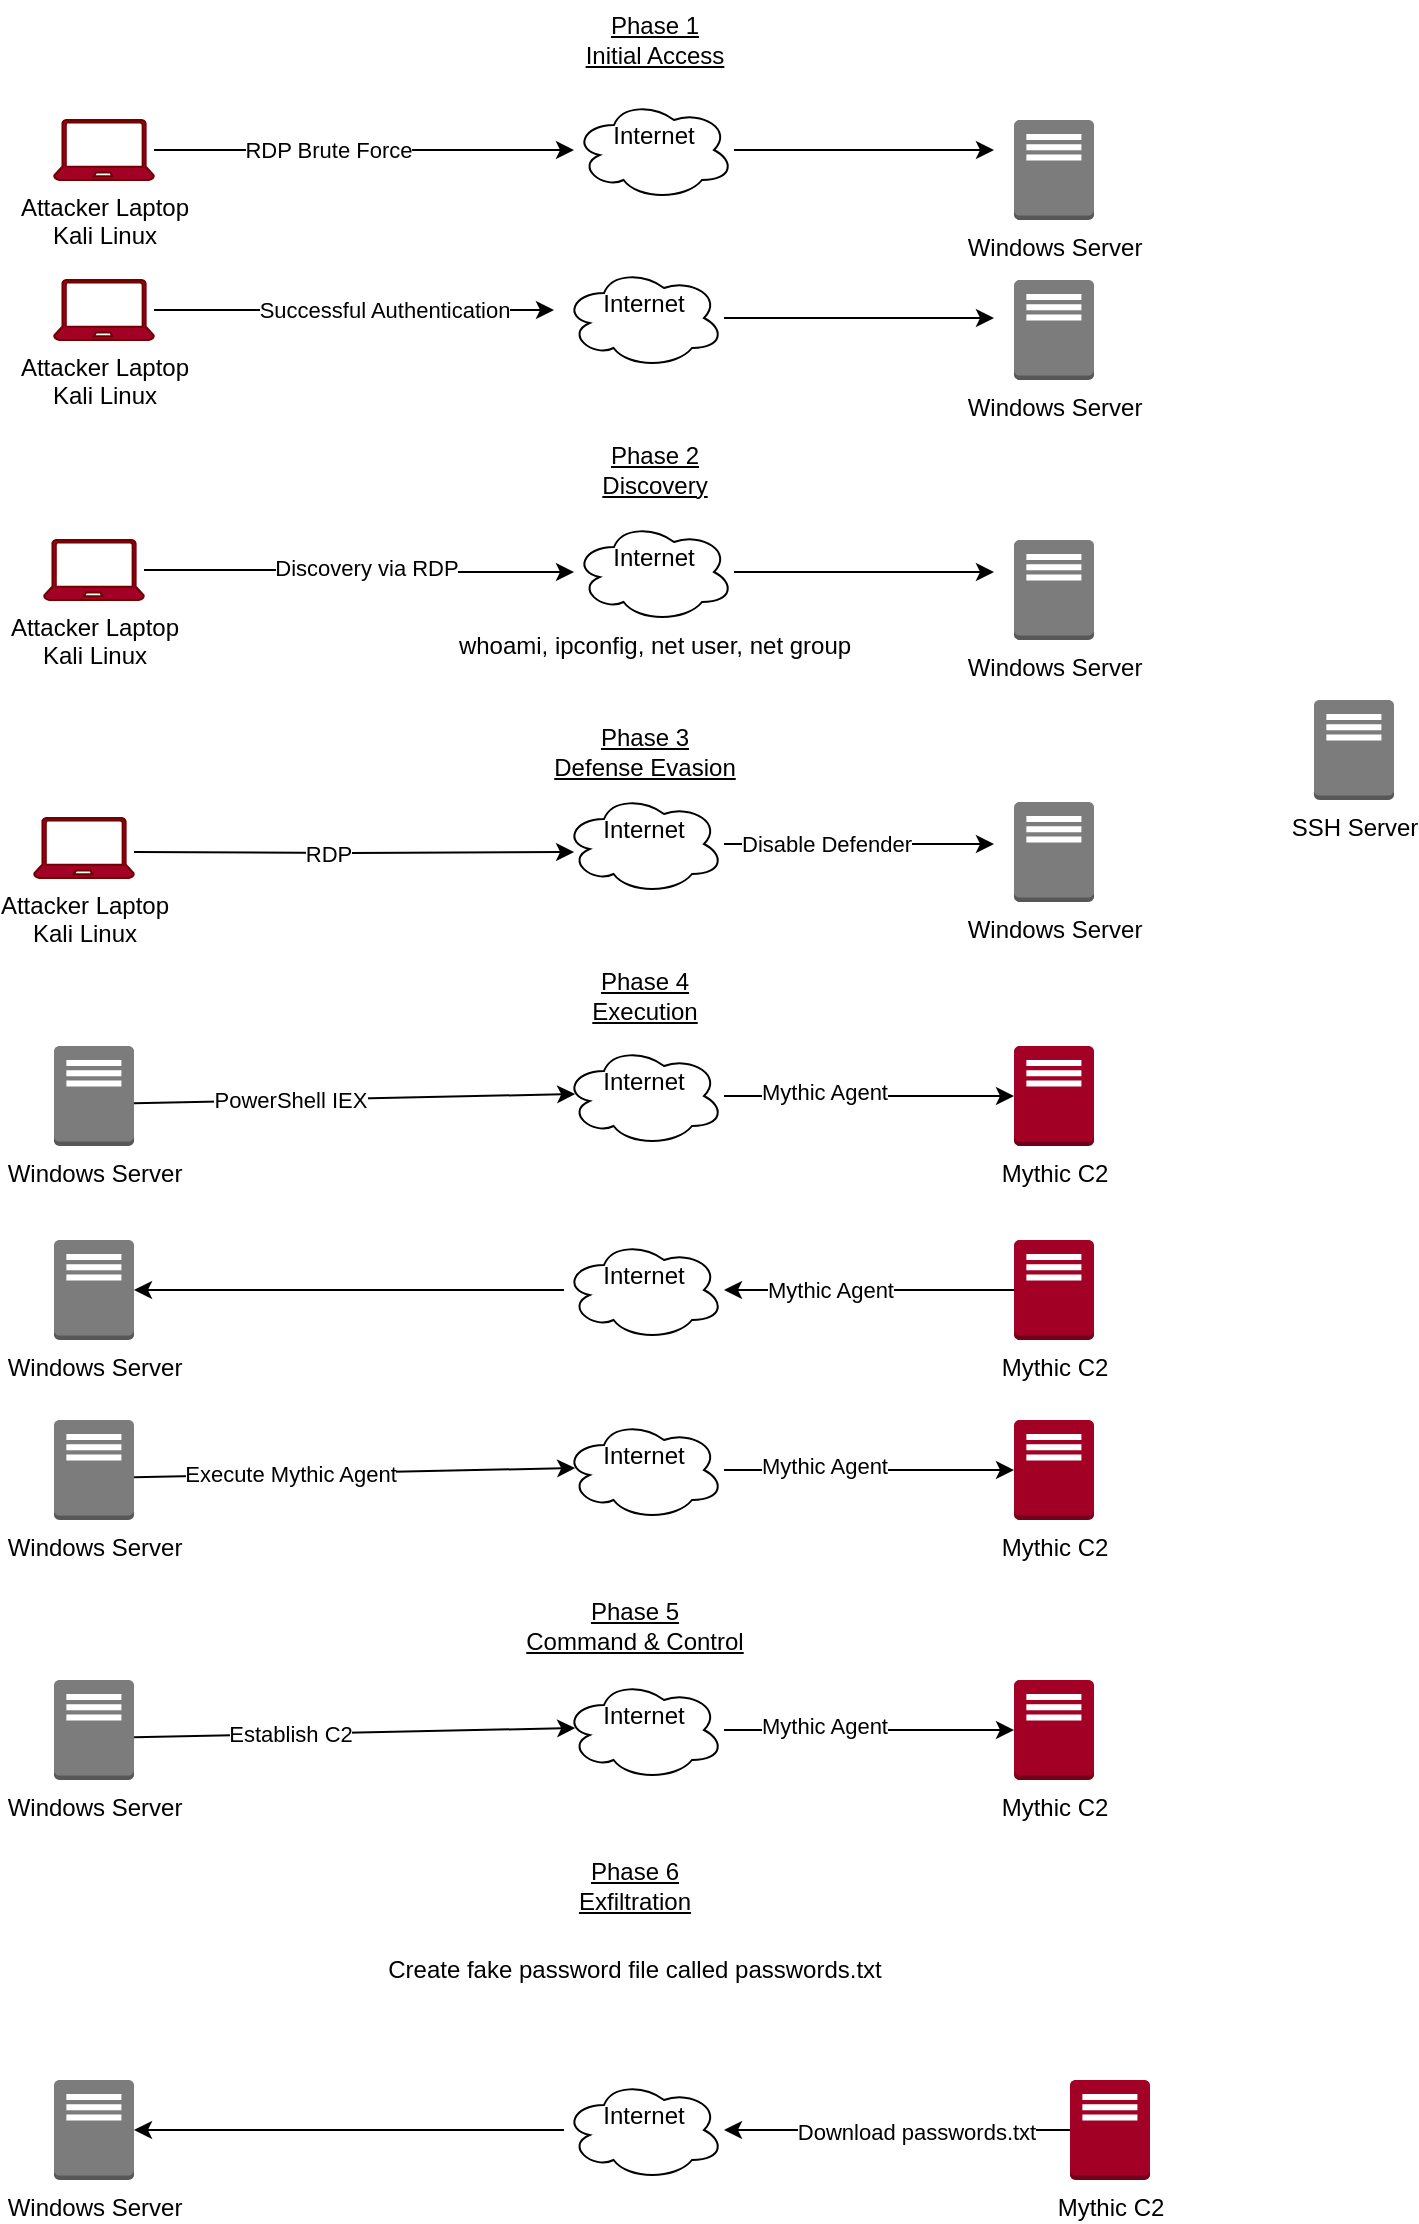 <mxfile version="24.9.0">
  <diagram name="Page-1" id="QHZh514AONBUXXKokW-p">
    <mxGraphModel dx="880" dy="460" grid="1" gridSize="10" guides="1" tooltips="1" connect="1" arrows="1" fold="1" page="1" pageScale="1" pageWidth="850" pageHeight="1100" math="0" shadow="0">
      <root>
        <mxCell id="0" />
        <mxCell id="1" parent="0" />
        <mxCell id="ndew--mEYRyhN8e9muN3-3" value="Windows Server" style="outlineConnect=0;dashed=0;verticalLabelPosition=bottom;verticalAlign=top;align=center;html=1;shape=mxgraph.aws3.traditional_server;fillColor=#7D7C7C;gradientColor=none;" vertex="1" parent="1">
          <mxGeometry x="570" y="70" width="40" height="50" as="geometry" />
        </mxCell>
        <mxCell id="ndew--mEYRyhN8e9muN3-5" value="SSH Server" style="outlineConnect=0;dashed=0;verticalLabelPosition=bottom;verticalAlign=top;align=center;html=1;shape=mxgraph.aws3.traditional_server;fillColor=#7D7C7C;gradientColor=none;" vertex="1" parent="1">
          <mxGeometry x="720" y="360" width="40" height="50" as="geometry" />
        </mxCell>
        <mxCell id="ndew--mEYRyhN8e9muN3-63" style="edgeStyle=orthogonalEdgeStyle;rounded=0;orthogonalLoop=1;jettySize=auto;html=1;" edge="1" parent="1" source="ndew--mEYRyhN8e9muN3-8" target="ndew--mEYRyhN8e9muN3-9">
          <mxGeometry relative="1" as="geometry" />
        </mxCell>
        <mxCell id="ndew--mEYRyhN8e9muN3-65" value="RDP Brute Force" style="edgeLabel;html=1;align=center;verticalAlign=middle;resizable=0;points=[];" vertex="1" connectable="0" parent="ndew--mEYRyhN8e9muN3-63">
          <mxGeometry x="-0.171" relative="1" as="geometry">
            <mxPoint as="offset" />
          </mxGeometry>
        </mxCell>
        <mxCell id="ndew--mEYRyhN8e9muN3-8" value="&lt;font color=&quot;#000000&quot;&gt;Attacker Laptop&lt;/font&gt;&lt;div&gt;&lt;font color=&quot;#000000&quot;&gt;Kali Linux&lt;/font&gt;&lt;/div&gt;" style="verticalLabelPosition=bottom;html=1;verticalAlign=top;align=center;strokeColor=#6F0000;fillColor=#a20025;shape=mxgraph.azure.laptop;pointerEvents=1;fontColor=#ffffff;" vertex="1" parent="1">
          <mxGeometry x="90" y="70" width="50" height="30" as="geometry" />
        </mxCell>
        <mxCell id="ndew--mEYRyhN8e9muN3-64" style="edgeStyle=orthogonalEdgeStyle;rounded=0;orthogonalLoop=1;jettySize=auto;html=1;" edge="1" parent="1" source="ndew--mEYRyhN8e9muN3-9">
          <mxGeometry relative="1" as="geometry">
            <mxPoint x="560" y="85" as="targetPoint" />
          </mxGeometry>
        </mxCell>
        <mxCell id="ndew--mEYRyhN8e9muN3-9" value="Internet&lt;div&gt;&lt;br&gt;&lt;/div&gt;" style="ellipse;shape=cloud;whiteSpace=wrap;html=1;align=center;" vertex="1" parent="1">
          <mxGeometry x="350" y="60" width="80" height="50" as="geometry" />
        </mxCell>
        <mxCell id="ndew--mEYRyhN8e9muN3-10" value="&lt;u&gt;Phase 1&lt;/u&gt;&lt;div&gt;&lt;u&gt;Initial Access&lt;/u&gt;&lt;/div&gt;" style="text;html=1;align=center;verticalAlign=middle;resizable=0;points=[];autosize=1;strokeColor=none;fillColor=none;" vertex="1" parent="1">
          <mxGeometry x="345" y="10" width="90" height="40" as="geometry" />
        </mxCell>
        <mxCell id="ndew--mEYRyhN8e9muN3-66" style="edgeStyle=orthogonalEdgeStyle;rounded=0;orthogonalLoop=1;jettySize=auto;html=1;" edge="1" parent="1" source="ndew--mEYRyhN8e9muN3-11">
          <mxGeometry relative="1" as="geometry">
            <mxPoint x="340" y="165" as="targetPoint" />
          </mxGeometry>
        </mxCell>
        <mxCell id="ndew--mEYRyhN8e9muN3-70" value="Successful Authentication" style="edgeLabel;html=1;align=center;verticalAlign=middle;resizable=0;points=[];" vertex="1" connectable="0" parent="ndew--mEYRyhN8e9muN3-66">
          <mxGeometry x="0.152" y="1" relative="1" as="geometry">
            <mxPoint as="offset" />
          </mxGeometry>
        </mxCell>
        <mxCell id="ndew--mEYRyhN8e9muN3-11" value="&lt;font color=&quot;#000000&quot;&gt;Attacker Laptop&lt;/font&gt;&lt;div&gt;&lt;font color=&quot;#000000&quot;&gt;Kali Linux&lt;/font&gt;&lt;/div&gt;" style="verticalLabelPosition=bottom;html=1;verticalAlign=top;align=center;strokeColor=#6F0000;fillColor=#a20025;shape=mxgraph.azure.laptop;pointerEvents=1;fontColor=#ffffff;" vertex="1" parent="1">
          <mxGeometry x="90" y="150" width="50" height="30" as="geometry" />
        </mxCell>
        <mxCell id="ndew--mEYRyhN8e9muN3-67" style="edgeStyle=orthogonalEdgeStyle;rounded=0;orthogonalLoop=1;jettySize=auto;html=1;" edge="1" parent="1" source="ndew--mEYRyhN8e9muN3-12">
          <mxGeometry relative="1" as="geometry">
            <mxPoint x="560" y="169" as="targetPoint" />
          </mxGeometry>
        </mxCell>
        <mxCell id="ndew--mEYRyhN8e9muN3-12" value="Internet&lt;div&gt;&lt;br&gt;&lt;/div&gt;" style="ellipse;shape=cloud;whiteSpace=wrap;html=1;align=center;" vertex="1" parent="1">
          <mxGeometry x="345" y="144" width="80" height="50" as="geometry" />
        </mxCell>
        <mxCell id="ndew--mEYRyhN8e9muN3-13" value="Windows Server" style="outlineConnect=0;dashed=0;verticalLabelPosition=bottom;verticalAlign=top;align=center;html=1;shape=mxgraph.aws3.traditional_server;fillColor=#7D7C7C;gradientColor=none;" vertex="1" parent="1">
          <mxGeometry x="570" y="150" width="40" height="50" as="geometry" />
        </mxCell>
        <mxCell id="ndew--mEYRyhN8e9muN3-14" value="&lt;u&gt;Phase 2&lt;/u&gt;&lt;div&gt;&lt;u&gt;Discovery&lt;/u&gt;&lt;/div&gt;" style="text;html=1;align=center;verticalAlign=middle;resizable=0;points=[];autosize=1;strokeColor=none;fillColor=none;" vertex="1" parent="1">
          <mxGeometry x="350" y="225" width="80" height="40" as="geometry" />
        </mxCell>
        <mxCell id="ndew--mEYRyhN8e9muN3-16" value="Windows Server" style="outlineConnect=0;dashed=0;verticalLabelPosition=bottom;verticalAlign=top;align=center;html=1;shape=mxgraph.aws3.traditional_server;fillColor=#7D7C7C;gradientColor=none;" vertex="1" parent="1">
          <mxGeometry x="570" y="280" width="40" height="50" as="geometry" />
        </mxCell>
        <mxCell id="ndew--mEYRyhN8e9muN3-72" style="edgeStyle=orthogonalEdgeStyle;rounded=0;orthogonalLoop=1;jettySize=auto;html=1;" edge="1" parent="1" source="ndew--mEYRyhN8e9muN3-17" target="ndew--mEYRyhN8e9muN3-18">
          <mxGeometry relative="1" as="geometry" />
        </mxCell>
        <mxCell id="ndew--mEYRyhN8e9muN3-74" value="Discovery via RDP" style="edgeLabel;html=1;align=center;verticalAlign=middle;resizable=0;points=[];" vertex="1" connectable="0" parent="ndew--mEYRyhN8e9muN3-72">
          <mxGeometry x="0.037" y="2" relative="1" as="geometry">
            <mxPoint as="offset" />
          </mxGeometry>
        </mxCell>
        <mxCell id="ndew--mEYRyhN8e9muN3-17" value="&lt;font color=&quot;#000000&quot;&gt;Attacker Laptop&lt;/font&gt;&lt;div&gt;&lt;font color=&quot;#000000&quot;&gt;Kali Linux&lt;/font&gt;&lt;/div&gt;" style="verticalLabelPosition=bottom;html=1;verticalAlign=top;align=center;strokeColor=#6F0000;fillColor=#a20025;shape=mxgraph.azure.laptop;pointerEvents=1;fontColor=#ffffff;" vertex="1" parent="1">
          <mxGeometry x="85" y="280" width="50" height="30" as="geometry" />
        </mxCell>
        <mxCell id="ndew--mEYRyhN8e9muN3-73" style="edgeStyle=orthogonalEdgeStyle;rounded=0;orthogonalLoop=1;jettySize=auto;html=1;" edge="1" parent="1" source="ndew--mEYRyhN8e9muN3-18">
          <mxGeometry relative="1" as="geometry">
            <mxPoint x="560" y="296" as="targetPoint" />
          </mxGeometry>
        </mxCell>
        <mxCell id="ndew--mEYRyhN8e9muN3-18" value="Internet&lt;div&gt;&lt;br&gt;&lt;/div&gt;" style="ellipse;shape=cloud;whiteSpace=wrap;html=1;align=center;" vertex="1" parent="1">
          <mxGeometry x="350" y="271" width="80" height="50" as="geometry" />
        </mxCell>
        <mxCell id="ndew--mEYRyhN8e9muN3-19" value="&lt;u&gt;Phase 3&lt;/u&gt;&lt;div&gt;&lt;u&gt;Defense Evasion&lt;/u&gt;&lt;/div&gt;" style="text;html=1;align=center;verticalAlign=middle;resizable=0;points=[];autosize=1;strokeColor=none;fillColor=none;" vertex="1" parent="1">
          <mxGeometry x="330" y="366" width="110" height="40" as="geometry" />
        </mxCell>
        <mxCell id="ndew--mEYRyhN8e9muN3-77" style="edgeStyle=orthogonalEdgeStyle;rounded=0;orthogonalLoop=1;jettySize=auto;html=1;" edge="1" parent="1" source="ndew--mEYRyhN8e9muN3-21">
          <mxGeometry relative="1" as="geometry">
            <mxPoint x="560" y="432" as="targetPoint" />
          </mxGeometry>
        </mxCell>
        <mxCell id="ndew--mEYRyhN8e9muN3-80" value="Disable Defender" style="edgeLabel;html=1;align=center;verticalAlign=middle;resizable=0;points=[];" vertex="1" connectable="0" parent="ndew--mEYRyhN8e9muN3-77">
          <mxGeometry x="-0.247" relative="1" as="geometry">
            <mxPoint as="offset" />
          </mxGeometry>
        </mxCell>
        <mxCell id="ndew--mEYRyhN8e9muN3-21" value="Internet&lt;div&gt;&lt;br&gt;&lt;/div&gt;" style="ellipse;shape=cloud;whiteSpace=wrap;html=1;align=center;" vertex="1" parent="1">
          <mxGeometry x="345" y="407" width="80" height="50" as="geometry" />
        </mxCell>
        <mxCell id="ndew--mEYRyhN8e9muN3-23" value="Windows Server" style="outlineConnect=0;dashed=0;verticalLabelPosition=bottom;verticalAlign=top;align=center;html=1;shape=mxgraph.aws3.traditional_server;fillColor=#7D7C7C;gradientColor=none;" vertex="1" parent="1">
          <mxGeometry x="90" y="533" width="40" height="50" as="geometry" />
        </mxCell>
        <mxCell id="ndew--mEYRyhN8e9muN3-24" value="Internet&lt;div&gt;&lt;br&gt;&lt;/div&gt;" style="ellipse;shape=cloud;whiteSpace=wrap;html=1;align=center;" vertex="1" parent="1">
          <mxGeometry x="345" y="533" width="80" height="50" as="geometry" />
        </mxCell>
        <mxCell id="ndew--mEYRyhN8e9muN3-25" value="&lt;font color=&quot;#000000&quot;&gt;Mythic C2&lt;/font&gt;" style="outlineConnect=0;dashed=0;verticalLabelPosition=bottom;verticalAlign=top;align=center;html=1;shape=mxgraph.aws3.traditional_server;fillColor=#a20025;fontColor=#ffffff;strokeColor=#6F0000;" vertex="1" parent="1">
          <mxGeometry x="570" y="533" width="40" height="50" as="geometry" />
        </mxCell>
        <mxCell id="ndew--mEYRyhN8e9muN3-26" value="&lt;u&gt;Phase 4&lt;/u&gt;&lt;div&gt;&lt;u&gt;Execution&lt;/u&gt;&lt;/div&gt;" style="text;html=1;align=center;verticalAlign=middle;resizable=0;points=[];autosize=1;strokeColor=none;fillColor=none;" vertex="1" parent="1">
          <mxGeometry x="345" y="488" width="80" height="40" as="geometry" />
        </mxCell>
        <mxCell id="ndew--mEYRyhN8e9muN3-27" style="rounded=0;orthogonalLoop=1;jettySize=auto;html=1;entryX=0.07;entryY=0.4;entryDx=0;entryDy=0;entryPerimeter=0;" edge="1" parent="1">
          <mxGeometry relative="1" as="geometry">
            <mxPoint x="130" y="561.584" as="sourcePoint" />
            <mxPoint x="350.6" y="557" as="targetPoint" />
          </mxGeometry>
        </mxCell>
        <mxCell id="ndew--mEYRyhN8e9muN3-29" value="PowerShell IEX" style="edgeLabel;html=1;align=center;verticalAlign=middle;resizable=0;points=[];" vertex="1" connectable="0" parent="ndew--mEYRyhN8e9muN3-27">
          <mxGeometry x="-0.293" relative="1" as="geometry">
            <mxPoint as="offset" />
          </mxGeometry>
        </mxCell>
        <mxCell id="ndew--mEYRyhN8e9muN3-28" style="edgeStyle=orthogonalEdgeStyle;rounded=0;orthogonalLoop=1;jettySize=auto;html=1;entryX=0;entryY=0.5;entryDx=0;entryDy=0;entryPerimeter=0;" edge="1" parent="1" source="ndew--mEYRyhN8e9muN3-24" target="ndew--mEYRyhN8e9muN3-25">
          <mxGeometry relative="1" as="geometry" />
        </mxCell>
        <mxCell id="ndew--mEYRyhN8e9muN3-30" value="Mythic Agent" style="edgeLabel;html=1;align=center;verticalAlign=middle;resizable=0;points=[];" vertex="1" connectable="0" parent="ndew--mEYRyhN8e9muN3-28">
          <mxGeometry x="-0.31" y="2" relative="1" as="geometry">
            <mxPoint as="offset" />
          </mxGeometry>
        </mxCell>
        <mxCell id="ndew--mEYRyhN8e9muN3-31" value="Windows Server" style="outlineConnect=0;dashed=0;verticalLabelPosition=bottom;verticalAlign=top;align=center;html=1;shape=mxgraph.aws3.traditional_server;fillColor=#7D7C7C;gradientColor=none;" vertex="1" parent="1">
          <mxGeometry x="90" y="630" width="40" height="50" as="geometry" />
        </mxCell>
        <mxCell id="ndew--mEYRyhN8e9muN3-32" value="Internet&lt;div&gt;&lt;br&gt;&lt;/div&gt;" style="ellipse;shape=cloud;whiteSpace=wrap;html=1;align=center;" vertex="1" parent="1">
          <mxGeometry x="345" y="630" width="80" height="50" as="geometry" />
        </mxCell>
        <mxCell id="ndew--mEYRyhN8e9muN3-34" style="edgeStyle=orthogonalEdgeStyle;rounded=0;orthogonalLoop=1;jettySize=auto;html=1;" edge="1" parent="1" source="ndew--mEYRyhN8e9muN3-33" target="ndew--mEYRyhN8e9muN3-32">
          <mxGeometry relative="1" as="geometry" />
        </mxCell>
        <mxCell id="ndew--mEYRyhN8e9muN3-36" value="Mythic Agent" style="edgeLabel;html=1;align=center;verticalAlign=middle;resizable=0;points=[];" vertex="1" connectable="0" parent="ndew--mEYRyhN8e9muN3-34">
          <mxGeometry x="0.269" relative="1" as="geometry">
            <mxPoint as="offset" />
          </mxGeometry>
        </mxCell>
        <mxCell id="ndew--mEYRyhN8e9muN3-33" value="&lt;font color=&quot;#000000&quot;&gt;Mythic C2&lt;/font&gt;" style="outlineConnect=0;dashed=0;verticalLabelPosition=bottom;verticalAlign=top;align=center;html=1;shape=mxgraph.aws3.traditional_server;fillColor=#a20025;fontColor=#ffffff;strokeColor=#6F0000;" vertex="1" parent="1">
          <mxGeometry x="570" y="630" width="40" height="50" as="geometry" />
        </mxCell>
        <mxCell id="ndew--mEYRyhN8e9muN3-35" style="edgeStyle=orthogonalEdgeStyle;rounded=0;orthogonalLoop=1;jettySize=auto;html=1;entryX=1;entryY=0.5;entryDx=0;entryDy=0;entryPerimeter=0;" edge="1" parent="1" source="ndew--mEYRyhN8e9muN3-32" target="ndew--mEYRyhN8e9muN3-31">
          <mxGeometry relative="1" as="geometry" />
        </mxCell>
        <mxCell id="ndew--mEYRyhN8e9muN3-37" value="Windows Server" style="outlineConnect=0;dashed=0;verticalLabelPosition=bottom;verticalAlign=top;align=center;html=1;shape=mxgraph.aws3.traditional_server;fillColor=#7D7C7C;gradientColor=none;" vertex="1" parent="1">
          <mxGeometry x="90" y="720" width="40" height="50" as="geometry" />
        </mxCell>
        <mxCell id="ndew--mEYRyhN8e9muN3-38" value="Internet&lt;div&gt;&lt;br&gt;&lt;/div&gt;" style="ellipse;shape=cloud;whiteSpace=wrap;html=1;align=center;" vertex="1" parent="1">
          <mxGeometry x="345" y="720" width="80" height="50" as="geometry" />
        </mxCell>
        <mxCell id="ndew--mEYRyhN8e9muN3-39" value="&lt;font color=&quot;#000000&quot;&gt;Mythic C2&lt;/font&gt;" style="outlineConnect=0;dashed=0;verticalLabelPosition=bottom;verticalAlign=top;align=center;html=1;shape=mxgraph.aws3.traditional_server;fillColor=#a20025;fontColor=#ffffff;strokeColor=#6F0000;" vertex="1" parent="1">
          <mxGeometry x="570" y="720" width="40" height="50" as="geometry" />
        </mxCell>
        <mxCell id="ndew--mEYRyhN8e9muN3-40" style="rounded=0;orthogonalLoop=1;jettySize=auto;html=1;entryX=0.07;entryY=0.4;entryDx=0;entryDy=0;entryPerimeter=0;" edge="1" parent="1">
          <mxGeometry relative="1" as="geometry">
            <mxPoint x="130" y="748.584" as="sourcePoint" />
            <mxPoint x="350.6" y="744" as="targetPoint" />
          </mxGeometry>
        </mxCell>
        <mxCell id="ndew--mEYRyhN8e9muN3-41" value="Execute Mythic Agent" style="edgeLabel;html=1;align=center;verticalAlign=middle;resizable=0;points=[];" vertex="1" connectable="0" parent="ndew--mEYRyhN8e9muN3-40">
          <mxGeometry x="-0.293" relative="1" as="geometry">
            <mxPoint as="offset" />
          </mxGeometry>
        </mxCell>
        <mxCell id="ndew--mEYRyhN8e9muN3-42" style="edgeStyle=orthogonalEdgeStyle;rounded=0;orthogonalLoop=1;jettySize=auto;html=1;entryX=0;entryY=0.5;entryDx=0;entryDy=0;entryPerimeter=0;" edge="1" source="ndew--mEYRyhN8e9muN3-38" target="ndew--mEYRyhN8e9muN3-39" parent="1">
          <mxGeometry relative="1" as="geometry" />
        </mxCell>
        <mxCell id="ndew--mEYRyhN8e9muN3-43" value="Mythic Agent" style="edgeLabel;html=1;align=center;verticalAlign=middle;resizable=0;points=[];" vertex="1" connectable="0" parent="ndew--mEYRyhN8e9muN3-42">
          <mxGeometry x="-0.31" y="2" relative="1" as="geometry">
            <mxPoint as="offset" />
          </mxGeometry>
        </mxCell>
        <mxCell id="ndew--mEYRyhN8e9muN3-44" value="&lt;u&gt;Phase 5&lt;/u&gt;&lt;div&gt;&lt;u&gt;Command &amp;amp; Control&lt;/u&gt;&lt;/div&gt;" style="text;html=1;align=center;verticalAlign=middle;resizable=0;points=[];autosize=1;strokeColor=none;fillColor=none;" vertex="1" parent="1">
          <mxGeometry x="315" y="803" width="130" height="40" as="geometry" />
        </mxCell>
        <mxCell id="ndew--mEYRyhN8e9muN3-45" value="Windows Server" style="outlineConnect=0;dashed=0;verticalLabelPosition=bottom;verticalAlign=top;align=center;html=1;shape=mxgraph.aws3.traditional_server;fillColor=#7D7C7C;gradientColor=none;" vertex="1" parent="1">
          <mxGeometry x="90" y="850" width="40" height="50" as="geometry" />
        </mxCell>
        <mxCell id="ndew--mEYRyhN8e9muN3-46" value="Internet&lt;div&gt;&lt;br&gt;&lt;/div&gt;" style="ellipse;shape=cloud;whiteSpace=wrap;html=1;align=center;" vertex="1" parent="1">
          <mxGeometry x="345" y="850" width="80" height="50" as="geometry" />
        </mxCell>
        <mxCell id="ndew--mEYRyhN8e9muN3-47" value="&lt;font color=&quot;#000000&quot;&gt;Mythic C2&lt;/font&gt;" style="outlineConnect=0;dashed=0;verticalLabelPosition=bottom;verticalAlign=top;align=center;html=1;shape=mxgraph.aws3.traditional_server;fillColor=#a20025;fontColor=#ffffff;strokeColor=#6F0000;" vertex="1" parent="1">
          <mxGeometry x="570" y="850" width="40" height="50" as="geometry" />
        </mxCell>
        <mxCell id="ndew--mEYRyhN8e9muN3-48" style="rounded=0;orthogonalLoop=1;jettySize=auto;html=1;entryX=0.07;entryY=0.4;entryDx=0;entryDy=0;entryPerimeter=0;" edge="1" parent="1">
          <mxGeometry relative="1" as="geometry">
            <mxPoint x="130" y="878.584" as="sourcePoint" />
            <mxPoint x="350.6" y="874" as="targetPoint" />
          </mxGeometry>
        </mxCell>
        <mxCell id="ndew--mEYRyhN8e9muN3-49" value="Establish C2" style="edgeLabel;html=1;align=center;verticalAlign=middle;resizable=0;points=[];" vertex="1" connectable="0" parent="ndew--mEYRyhN8e9muN3-48">
          <mxGeometry x="-0.293" relative="1" as="geometry">
            <mxPoint as="offset" />
          </mxGeometry>
        </mxCell>
        <mxCell id="ndew--mEYRyhN8e9muN3-50" style="edgeStyle=orthogonalEdgeStyle;rounded=0;orthogonalLoop=1;jettySize=auto;html=1;entryX=0;entryY=0.5;entryDx=0;entryDy=0;entryPerimeter=0;" edge="1" source="ndew--mEYRyhN8e9muN3-46" target="ndew--mEYRyhN8e9muN3-47" parent="1">
          <mxGeometry relative="1" as="geometry" />
        </mxCell>
        <mxCell id="ndew--mEYRyhN8e9muN3-51" value="Mythic Agent" style="edgeLabel;html=1;align=center;verticalAlign=middle;resizable=0;points=[];" vertex="1" connectable="0" parent="ndew--mEYRyhN8e9muN3-50">
          <mxGeometry x="-0.31" y="2" relative="1" as="geometry">
            <mxPoint as="offset" />
          </mxGeometry>
        </mxCell>
        <mxCell id="ndew--mEYRyhN8e9muN3-52" value="Create fake password file called passwords.txt" style="text;html=1;align=center;verticalAlign=middle;resizable=0;points=[];autosize=1;strokeColor=none;fillColor=none;" vertex="1" parent="1">
          <mxGeometry x="245" y="980" width="270" height="30" as="geometry" />
        </mxCell>
        <mxCell id="ndew--mEYRyhN8e9muN3-53" value="&lt;u&gt;Phase 6&lt;/u&gt;&lt;div&gt;&lt;u&gt;Exfiltration&lt;/u&gt;&lt;/div&gt;" style="text;html=1;align=center;verticalAlign=middle;resizable=0;points=[];autosize=1;strokeColor=none;fillColor=none;" vertex="1" parent="1">
          <mxGeometry x="340" y="933" width="80" height="40" as="geometry" />
        </mxCell>
        <mxCell id="ndew--mEYRyhN8e9muN3-54" value="Windows Server" style="outlineConnect=0;dashed=0;verticalLabelPosition=bottom;verticalAlign=top;align=center;html=1;shape=mxgraph.aws3.traditional_server;fillColor=#7D7C7C;gradientColor=none;" vertex="1" parent="1">
          <mxGeometry x="90" y="1050" width="40" height="50" as="geometry" />
        </mxCell>
        <mxCell id="ndew--mEYRyhN8e9muN3-55" value="Internet&lt;div&gt;&lt;br&gt;&lt;/div&gt;" style="ellipse;shape=cloud;whiteSpace=wrap;html=1;align=center;" vertex="1" parent="1">
          <mxGeometry x="345" y="1050" width="80" height="50" as="geometry" />
        </mxCell>
        <mxCell id="ndew--mEYRyhN8e9muN3-56" style="edgeStyle=orthogonalEdgeStyle;rounded=0;orthogonalLoop=1;jettySize=auto;html=1;" edge="1" source="ndew--mEYRyhN8e9muN3-58" target="ndew--mEYRyhN8e9muN3-55" parent="1">
          <mxGeometry relative="1" as="geometry" />
        </mxCell>
        <mxCell id="ndew--mEYRyhN8e9muN3-62" value="Download passwords.txt" style="edgeLabel;html=1;align=center;verticalAlign=middle;resizable=0;points=[];" vertex="1" connectable="0" parent="ndew--mEYRyhN8e9muN3-56">
          <mxGeometry x="-0.11" y="1" relative="1" as="geometry">
            <mxPoint as="offset" />
          </mxGeometry>
        </mxCell>
        <mxCell id="ndew--mEYRyhN8e9muN3-58" value="&lt;font color=&quot;#000000&quot;&gt;Mythic C2&lt;/font&gt;" style="outlineConnect=0;dashed=0;verticalLabelPosition=bottom;verticalAlign=top;align=center;html=1;shape=mxgraph.aws3.traditional_server;fillColor=#a20025;fontColor=#ffffff;strokeColor=#6F0000;" vertex="1" parent="1">
          <mxGeometry x="598" y="1050" width="40" height="50" as="geometry" />
        </mxCell>
        <mxCell id="ndew--mEYRyhN8e9muN3-59" style="edgeStyle=orthogonalEdgeStyle;rounded=0;orthogonalLoop=1;jettySize=auto;html=1;entryX=1;entryY=0.5;entryDx=0;entryDy=0;entryPerimeter=0;" edge="1" source="ndew--mEYRyhN8e9muN3-55" target="ndew--mEYRyhN8e9muN3-54" parent="1">
          <mxGeometry relative="1" as="geometry" />
        </mxCell>
        <mxCell id="ndew--mEYRyhN8e9muN3-75" value="whoami, ipconfig, net user, net group" style="text;html=1;align=center;verticalAlign=middle;resizable=0;points=[];autosize=1;strokeColor=none;fillColor=none;" vertex="1" parent="1">
          <mxGeometry x="280" y="318" width="220" height="30" as="geometry" />
        </mxCell>
        <mxCell id="ndew--mEYRyhN8e9muN3-76" style="edgeStyle=orthogonalEdgeStyle;rounded=0;orthogonalLoop=1;jettySize=auto;html=1;entryX=0.063;entryY=0.58;entryDx=0;entryDy=0;entryPerimeter=0;" edge="1" parent="1" target="ndew--mEYRyhN8e9muN3-21">
          <mxGeometry relative="1" as="geometry">
            <mxPoint x="130" y="436" as="sourcePoint" />
          </mxGeometry>
        </mxCell>
        <mxCell id="ndew--mEYRyhN8e9muN3-78" value="RDP" style="edgeLabel;html=1;align=center;verticalAlign=middle;resizable=0;points=[];" vertex="1" connectable="0" parent="ndew--mEYRyhN8e9muN3-76">
          <mxGeometry x="-0.127" relative="1" as="geometry">
            <mxPoint as="offset" />
          </mxGeometry>
        </mxCell>
        <mxCell id="ndew--mEYRyhN8e9muN3-81" value="Windows Server" style="outlineConnect=0;dashed=0;verticalLabelPosition=bottom;verticalAlign=top;align=center;html=1;shape=mxgraph.aws3.traditional_server;fillColor=#7D7C7C;gradientColor=none;" vertex="1" parent="1">
          <mxGeometry x="570" y="411" width="40" height="50" as="geometry" />
        </mxCell>
        <mxCell id="ndew--mEYRyhN8e9muN3-82" value="&lt;font color=&quot;#000000&quot;&gt;Attacker Laptop&lt;/font&gt;&lt;div&gt;&lt;font color=&quot;#000000&quot;&gt;Kali Linux&lt;/font&gt;&lt;/div&gt;" style="verticalLabelPosition=bottom;html=1;verticalAlign=top;align=center;strokeColor=#6F0000;fillColor=#a20025;shape=mxgraph.azure.laptop;pointerEvents=1;fontColor=#ffffff;" vertex="1" parent="1">
          <mxGeometry x="80" y="419" width="50" height="30" as="geometry" />
        </mxCell>
      </root>
    </mxGraphModel>
  </diagram>
</mxfile>
